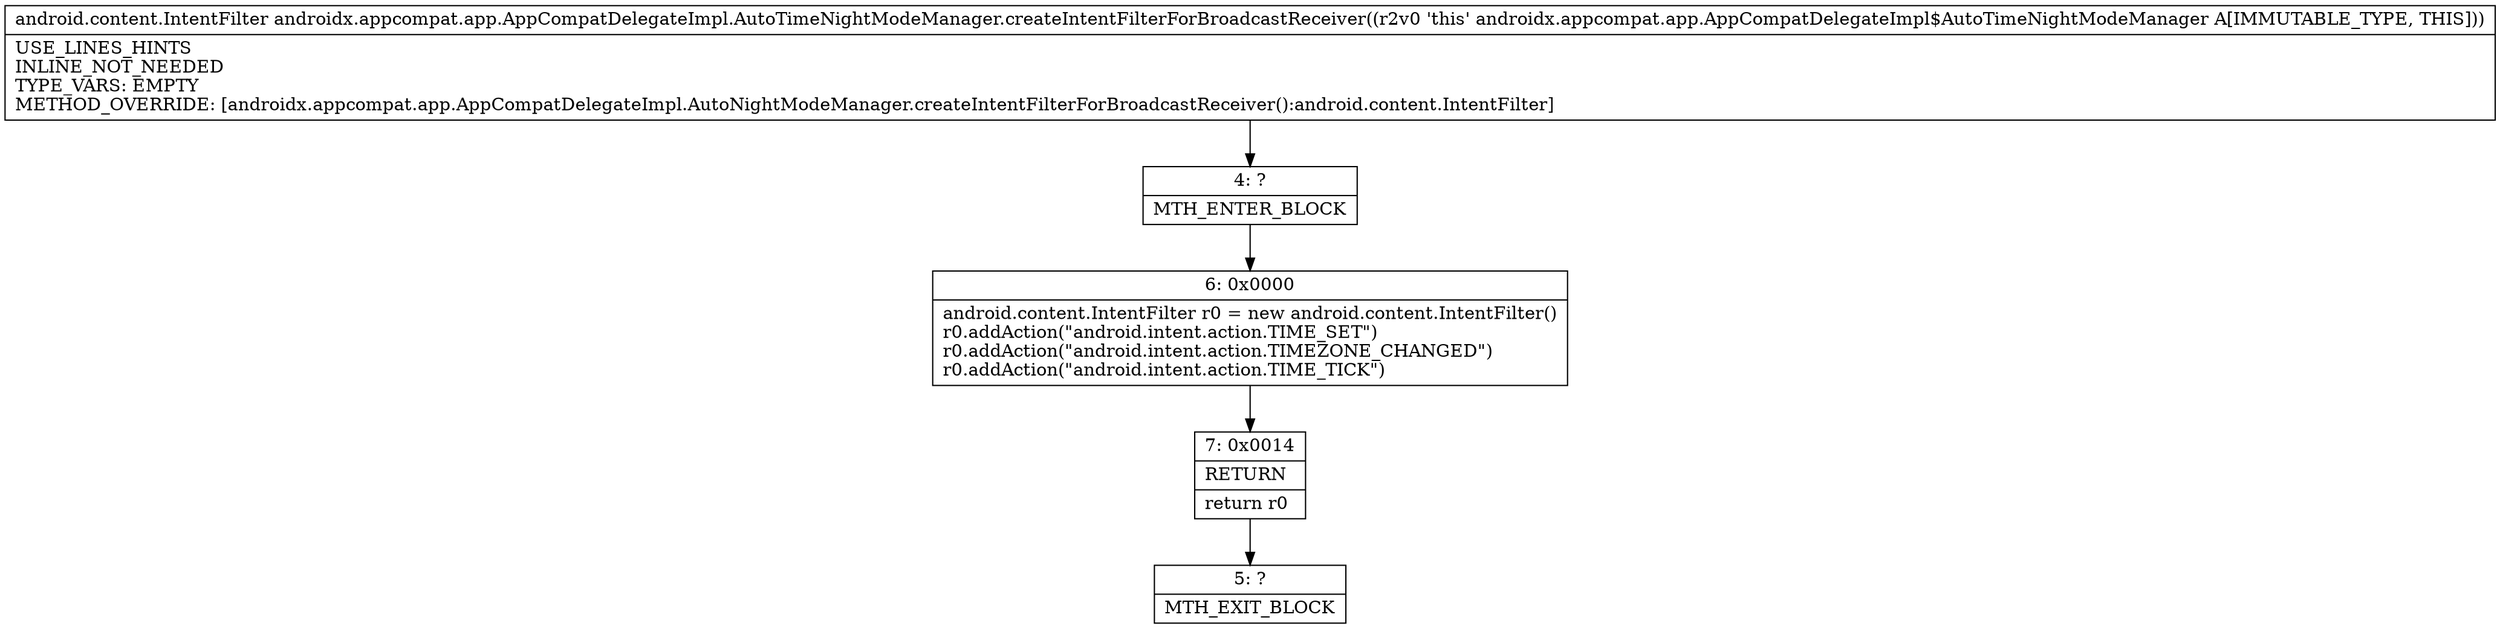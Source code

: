 digraph "CFG forandroidx.appcompat.app.AppCompatDelegateImpl.AutoTimeNightModeManager.createIntentFilterForBroadcastReceiver()Landroid\/content\/IntentFilter;" {
Node_4 [shape=record,label="{4\:\ ?|MTH_ENTER_BLOCK\l}"];
Node_6 [shape=record,label="{6\:\ 0x0000|android.content.IntentFilter r0 = new android.content.IntentFilter()\lr0.addAction(\"android.intent.action.TIME_SET\")\lr0.addAction(\"android.intent.action.TIMEZONE_CHANGED\")\lr0.addAction(\"android.intent.action.TIME_TICK\")\l}"];
Node_7 [shape=record,label="{7\:\ 0x0014|RETURN\l|return r0\l}"];
Node_5 [shape=record,label="{5\:\ ?|MTH_EXIT_BLOCK\l}"];
MethodNode[shape=record,label="{android.content.IntentFilter androidx.appcompat.app.AppCompatDelegateImpl.AutoTimeNightModeManager.createIntentFilterForBroadcastReceiver((r2v0 'this' androidx.appcompat.app.AppCompatDelegateImpl$AutoTimeNightModeManager A[IMMUTABLE_TYPE, THIS]))  | USE_LINES_HINTS\lINLINE_NOT_NEEDED\lTYPE_VARS: EMPTY\lMETHOD_OVERRIDE: [androidx.appcompat.app.AppCompatDelegateImpl.AutoNightModeManager.createIntentFilterForBroadcastReceiver():android.content.IntentFilter]\l}"];
MethodNode -> Node_4;Node_4 -> Node_6;
Node_6 -> Node_7;
Node_7 -> Node_5;
}


